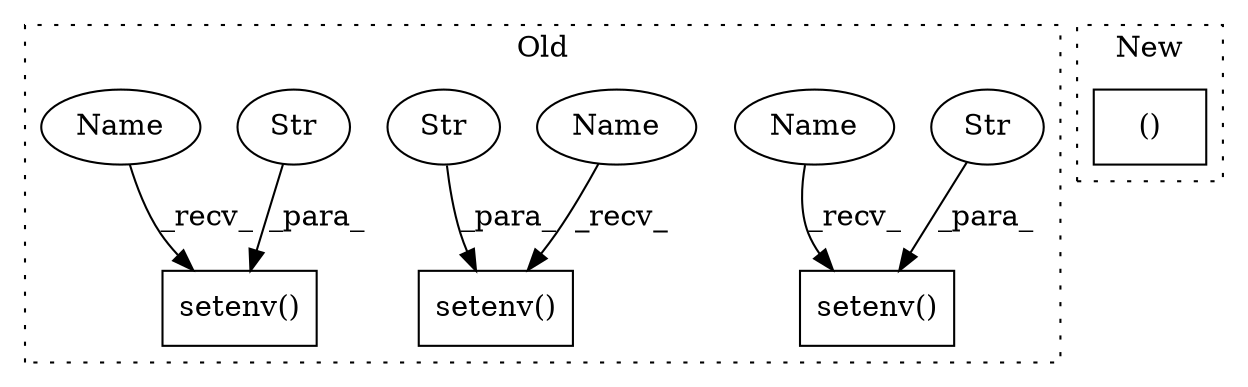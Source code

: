 digraph G {
subgraph cluster0 {
1 [label="setenv()" a="75" s="8428,8475" l="19,1" shape="box"];
3 [label="Str" a="66" s="8461" l="14" shape="ellipse"];
4 [label="setenv()" a="75" s="8369,8422" l="19,1" shape="box"];
5 [label="Str" a="66" s="8405" l="17" shape="ellipse"];
6 [label="setenv()" a="75" s="8310,8363" l="19,1" shape="box"];
7 [label="Str" a="66" s="8346" l="17" shape="ellipse"];
8 [label="Name" a="87" s="8428" l="11" shape="ellipse"];
9 [label="Name" a="87" s="8369" l="11" shape="ellipse"];
10 [label="Name" a="87" s="8310" l="11" shape="ellipse"];
label = "Old";
style="dotted";
}
subgraph cluster1 {
2 [label="()" a="54" s="6006" l="3" shape="box"];
label = "New";
style="dotted";
}
3 -> 1 [label="_para_"];
5 -> 4 [label="_para_"];
7 -> 6 [label="_para_"];
8 -> 1 [label="_recv_"];
9 -> 4 [label="_recv_"];
10 -> 6 [label="_recv_"];
}